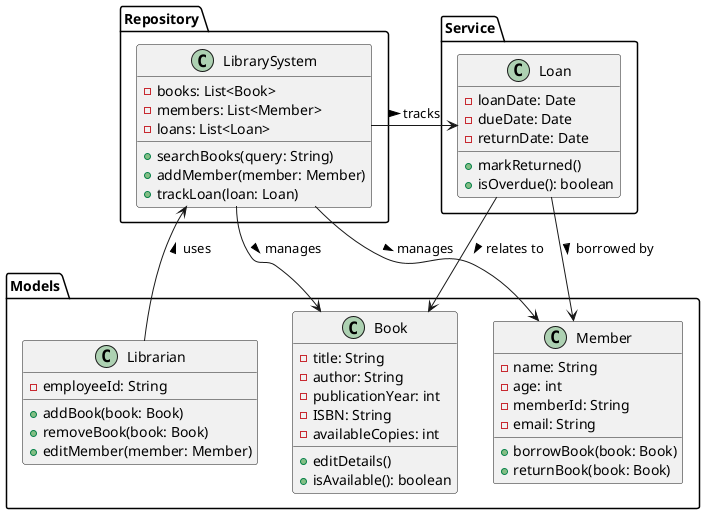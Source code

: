 @startuml
Package "Models" {
class Book {
  - title: String
  - author: String
  - publicationYear: int
  - ISBN: String
  - availableCopies: int
  + editDetails()
  + isAvailable(): boolean
}

class Member {
  - name: String
  - age: int
  - memberId: String
  - email: String
  + borrowBook(book: Book)
  + returnBook(book: Book)
}

class Librarian {
  - employeeId: String
  + addBook(book: Book)
  + removeBook(book: Book)
  + editMember(member: Member)
  }
}

Package Service {
class Loan {
  - loanDate: Date
  - dueDate: Date
  - returnDate: Date
  + markReturned()
  + isOverdue(): boolean
 }
}

Package Repository {
class LibrarySystem {
  - books: List<Book>
  - members: List<Member>
  - loans: List<Loan>
  + searchBooks(query: String)
  + addMember(member: Member)
  + trackLoan(loan: Loan)
  }
}

LibrarySystem --> Book : manages >
LibrarySystem --> Member : manages >
LibrarySystem --> Loan : tracks >
Loan --> Book : relates to >
Loan --> Member : borrowed by >
Librarian --> LibrarySystem : uses >
@enduml